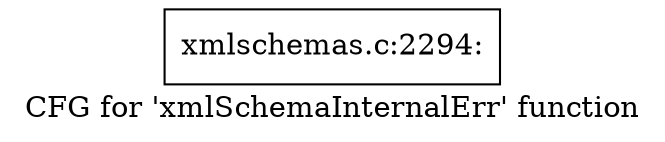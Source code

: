 digraph "CFG for 'xmlSchemaInternalErr' function" {
	label="CFG for 'xmlSchemaInternalErr' function";

	Node0x4b7b940 [shape=record,label="{xmlschemas.c:2294:}"];
}
